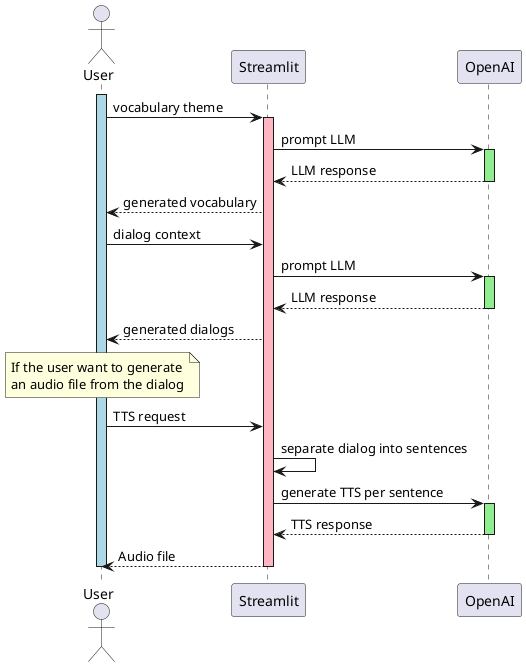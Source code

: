 @startuml generate_material
actor User
activate User #LightBlue
User -> "Streamlit" : vocabulary theme 
activate Streamlit #LightPink
"Streamlit" -> "OpenAI" : prompt LLM
activate OpenAI #LightGreen
"OpenAI" --> "Streamlit" : LLM response
deactivate OpenAI
"Streamlit" --> User : generated vocabulary
User -> "Streamlit" : dialog context
"Streamlit" -> "OpenAI" : prompt LLM
activate OpenAI #LightGreen
"OpenAI" --> "Streamlit" : LLM response
deactivate OpenAI
"Streamlit" --> User : generated dialogs
Note over User : If the user want to generate\nan audio file from the dialog
User -> "Streamlit" : TTS request
Streamlit -> "Streamlit" : separate dialog into sentences 
"Streamlit" -> "OpenAI" : generate TTS per sentence
activate OpenAI #LightGreen
"OpenAI" --> "Streamlit" : TTS response
deactivate OpenAI
"Streamlit" --> User : Audio file
deactivate Streamlit
deactivate User
@enduml
